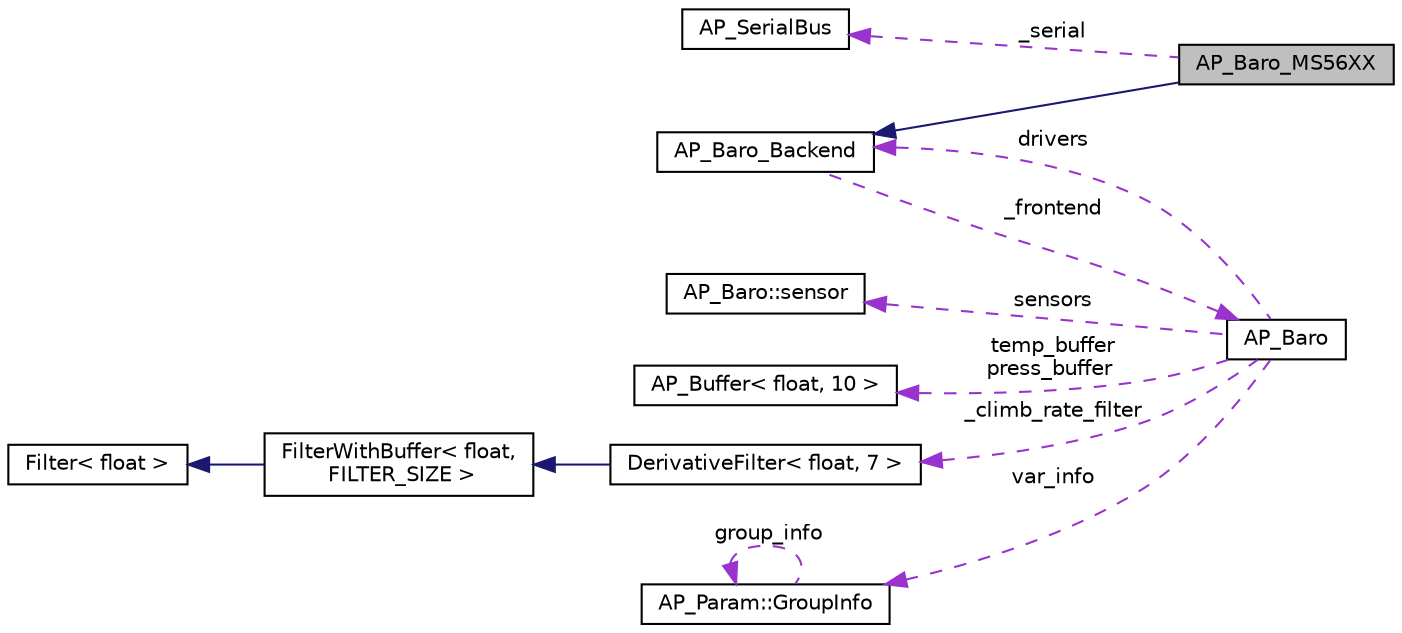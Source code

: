 digraph "AP_Baro_MS56XX"
{
 // INTERACTIVE_SVG=YES
  edge [fontname="Helvetica",fontsize="10",labelfontname="Helvetica",labelfontsize="10"];
  node [fontname="Helvetica",fontsize="10",shape=record];
  rankdir="LR";
  Node1 [label="AP_Baro_MS56XX",height=0.2,width=0.4,color="black", fillcolor="grey75", style="filled", fontcolor="black"];
  Node2 -> Node1 [dir="back",color="midnightblue",fontsize="10",style="solid",fontname="Helvetica"];
  Node2 [label="AP_Baro_Backend",height=0.2,width=0.4,color="black", fillcolor="white", style="filled",URL="$classAP__Baro__Backend.html",tooltip="-*- tab-width: 4; Mode: C++; c-basic-offset: 4; indent-tabs-mode: nil -*- "];
  Node3 -> Node2 [dir="back",color="darkorchid3",fontsize="10",style="dashed",label=" _frontend" ,fontname="Helvetica"];
  Node3 [label="AP_Baro",height=0.2,width=0.4,color="black", fillcolor="white", style="filled",URL="$classAP__Baro.html"];
  Node4 -> Node3 [dir="back",color="darkorchid3",fontsize="10",style="dashed",label=" sensors" ,fontname="Helvetica"];
  Node4 [label="AP_Baro::sensor",height=0.2,width=0.4,color="black", fillcolor="white", style="filled",URL="$structAP__Baro_1_1sensor.html"];
  Node5 -> Node3 [dir="back",color="darkorchid3",fontsize="10",style="dashed",label=" temp_buffer\npress_buffer" ,fontname="Helvetica"];
  Node5 [label="AP_Buffer\< float, 10 \>",height=0.2,width=0.4,color="black", fillcolor="white", style="filled",URL="$classAP__Buffer.html"];
  Node6 -> Node3 [dir="back",color="darkorchid3",fontsize="10",style="dashed",label=" _climb_rate_filter" ,fontname="Helvetica"];
  Node6 [label="DerivativeFilter\< float, 7 \>",height=0.2,width=0.4,color="black", fillcolor="white", style="filled",URL="$classDerivativeFilter.html"];
  Node7 -> Node6 [dir="back",color="midnightblue",fontsize="10",style="solid",fontname="Helvetica"];
  Node7 [label="FilterWithBuffer\< float,\l FILTER_SIZE \>",height=0.2,width=0.4,color="black", fillcolor="white", style="filled",URL="$classFilterWithBuffer.html"];
  Node8 -> Node7 [dir="back",color="midnightblue",fontsize="10",style="solid",fontname="Helvetica"];
  Node8 [label="Filter\< float \>",height=0.2,width=0.4,color="black", fillcolor="white", style="filled",URL="$classFilter.html"];
  Node9 -> Node3 [dir="back",color="darkorchid3",fontsize="10",style="dashed",label=" var_info" ,fontname="Helvetica"];
  Node9 [label="AP_Param::GroupInfo",height=0.2,width=0.4,color="black", fillcolor="white", style="filled",URL="$structAP__Param_1_1GroupInfo.html"];
  Node9 -> Node9 [dir="back",color="darkorchid3",fontsize="10",style="dashed",label=" group_info" ,fontname="Helvetica"];
  Node2 -> Node3 [dir="back",color="darkorchid3",fontsize="10",style="dashed",label=" drivers" ,fontname="Helvetica"];
  Node10 -> Node1 [dir="back",color="darkorchid3",fontsize="10",style="dashed",label=" _serial" ,fontname="Helvetica"];
  Node10 [label="AP_SerialBus",height=0.2,width=0.4,color="black", fillcolor="white", style="filled",URL="$classAP__SerialBus.html",tooltip="-*- tab-width: 4; Mode: C++; c-basic-offset: 4; indent-tabs-mode: nil -*- "];
}
